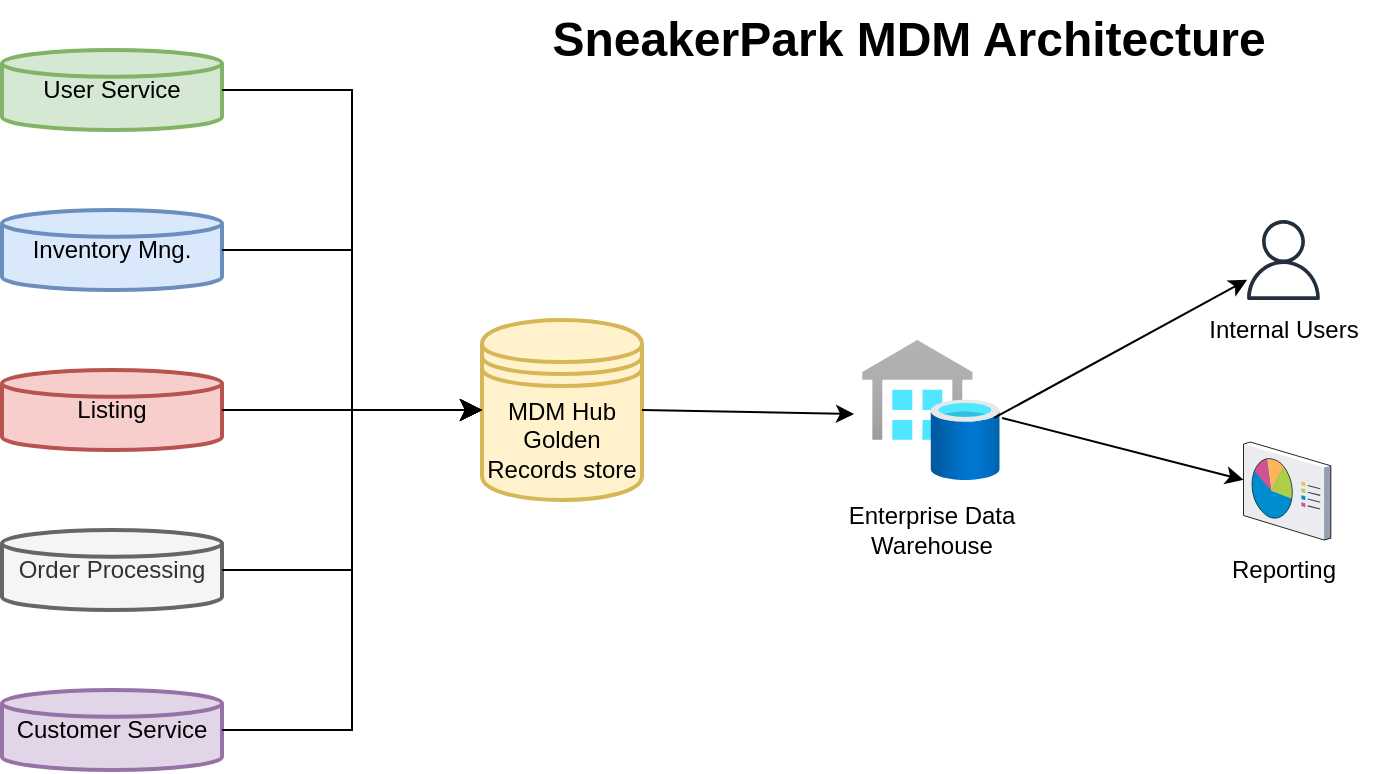 <mxfile version="26.2.14">
  <diagram name="Page-1" id="JdvfufJauCnh50oI_fW5">
    <mxGraphModel dx="1418" dy="752" grid="1" gridSize="10" guides="1" tooltips="1" connect="1" arrows="1" fold="1" page="1" pageScale="1" pageWidth="850" pageHeight="1100" math="0" shadow="0">
      <root>
        <mxCell id="0" />
        <mxCell id="1" parent="0" />
        <mxCell id="48KPZ2gcjMkBe6VK5TsO-8" value="MDM Hub&lt;div&gt;Golden Records store&lt;/div&gt;" style="shape=datastore;whiteSpace=wrap;html=1;strokeWidth=2;fillColor=#fff2cc;strokeColor=#d6b656;" parent="1" vertex="1">
          <mxGeometry x="340" y="200" width="80" height="90" as="geometry" />
        </mxCell>
        <mxCell id="48KPZ2gcjMkBe6VK5TsO-9" value="" style="image;aspect=fixed;html=1;points=[];align=center;fontSize=12;image=img/lib/azure2/databases/SQL_Data_Warehouses.svg;" parent="1" vertex="1">
          <mxGeometry x="530" y="210" width="68.92" height="70" as="geometry" />
        </mxCell>
        <mxCell id="48KPZ2gcjMkBe6VK5TsO-10" value="" style="verticalLabelPosition=bottom;sketch=0;aspect=fixed;html=1;verticalAlign=top;strokeColor=none;align=center;outlineConnect=0;shape=mxgraph.citrix.reporting;" parent="1" vertex="1">
          <mxGeometry x="720.75" y="261" width="43.67" height="49" as="geometry" />
        </mxCell>
        <mxCell id="48KPZ2gcjMkBe6VK5TsO-11" value="Inventory Mng." style="strokeWidth=2;html=1;shape=mxgraph.flowchart.database;whiteSpace=wrap;fillColor=#dae8fc;strokeColor=#6c8ebf;" parent="1" vertex="1">
          <mxGeometry x="100" y="145" width="110" height="40" as="geometry" />
        </mxCell>
        <mxCell id="48KPZ2gcjMkBe6VK5TsO-12" value="Reporting" style="text;html=1;align=center;verticalAlign=middle;whiteSpace=wrap;rounded=0;" parent="1" vertex="1">
          <mxGeometry x="692.98" y="310" width="95.54" height="30" as="geometry" />
        </mxCell>
        <mxCell id="48KPZ2gcjMkBe6VK5TsO-13" value="Enterprise Data Warehouse" style="text;html=1;align=center;verticalAlign=middle;whiteSpace=wrap;rounded=0;" parent="1" vertex="1">
          <mxGeometry x="516.69" y="290" width="95.54" height="30" as="geometry" />
        </mxCell>
        <mxCell id="48KPZ2gcjMkBe6VK5TsO-15" value="" style="sketch=0;outlineConnect=0;fontColor=#232F3E;gradientColor=none;fillColor=#232F3D;strokeColor=none;dashed=0;verticalLabelPosition=bottom;verticalAlign=top;align=center;html=1;fontSize=12;fontStyle=0;aspect=fixed;pointerEvents=1;shape=mxgraph.aws4.user;" parent="1" vertex="1">
          <mxGeometry x="720.75" y="150" width="40" height="40" as="geometry" />
        </mxCell>
        <mxCell id="48KPZ2gcjMkBe6VK5TsO-16" value="Internal Users" style="text;html=1;align=center;verticalAlign=middle;whiteSpace=wrap;rounded=0;" parent="1" vertex="1">
          <mxGeometry x="692.98" y="190" width="95.54" height="30" as="geometry" />
        </mxCell>
        <mxCell id="48KPZ2gcjMkBe6VK5TsO-17" value="User&amp;nbsp;&lt;span style=&quot;background-color: transparent; color: light-dark(rgb(0, 0, 0), rgb(255, 255, 255));&quot;&gt;Service&lt;/span&gt;" style="strokeWidth=2;html=1;shape=mxgraph.flowchart.database;whiteSpace=wrap;fillColor=#d5e8d4;strokeColor=#82b366;" parent="1" vertex="1">
          <mxGeometry x="100" y="65" width="110" height="40" as="geometry" />
        </mxCell>
        <mxCell id="48KPZ2gcjMkBe6VK5TsO-18" value="Listing" style="strokeWidth=2;html=1;shape=mxgraph.flowchart.database;whiteSpace=wrap;fillColor=#f8cecc;strokeColor=#b85450;" parent="1" vertex="1">
          <mxGeometry x="100" y="225" width="110" height="40" as="geometry" />
        </mxCell>
        <mxCell id="48KPZ2gcjMkBe6VK5TsO-19" value="Order Processing" style="strokeWidth=2;html=1;shape=mxgraph.flowchart.database;whiteSpace=wrap;fillColor=#f5f5f5;fontColor=#333333;strokeColor=#666666;" parent="1" vertex="1">
          <mxGeometry x="100" y="305" width="110" height="40" as="geometry" />
        </mxCell>
        <mxCell id="48KPZ2gcjMkBe6VK5TsO-20" value="Customer Service" style="strokeWidth=2;html=1;shape=mxgraph.flowchart.database;whiteSpace=wrap;fillColor=#e1d5e7;strokeColor=#9673a6;" parent="1" vertex="1">
          <mxGeometry x="100" y="385" width="110" height="40" as="geometry" />
        </mxCell>
        <mxCell id="48KPZ2gcjMkBe6VK5TsO-21" value="" style="edgeStyle=elbowEdgeStyle;elbow=horizontal;endArrow=classic;html=1;curved=0;rounded=0;endSize=8;startSize=8;exitX=1;exitY=0.5;exitDx=0;exitDy=0;exitPerimeter=0;entryX=0;entryY=0.5;entryDx=0;entryDy=0;" parent="1" source="48KPZ2gcjMkBe6VK5TsO-17" target="48KPZ2gcjMkBe6VK5TsO-8" edge="1">
          <mxGeometry width="50" height="50" relative="1" as="geometry">
            <mxPoint x="400" y="210" as="sourcePoint" />
            <mxPoint x="450" y="160" as="targetPoint" />
          </mxGeometry>
        </mxCell>
        <mxCell id="48KPZ2gcjMkBe6VK5TsO-22" value="" style="edgeStyle=elbowEdgeStyle;elbow=horizontal;endArrow=classic;html=1;curved=0;rounded=0;endSize=8;startSize=8;exitX=1;exitY=0.5;exitDx=0;exitDy=0;exitPerimeter=0;entryX=0;entryY=0.5;entryDx=0;entryDy=0;" parent="1" source="48KPZ2gcjMkBe6VK5TsO-11" target="48KPZ2gcjMkBe6VK5TsO-8" edge="1">
          <mxGeometry width="50" height="50" relative="1" as="geometry">
            <mxPoint x="400" y="210" as="sourcePoint" />
            <mxPoint x="450" y="160" as="targetPoint" />
          </mxGeometry>
        </mxCell>
        <mxCell id="48KPZ2gcjMkBe6VK5TsO-24" value="" style="edgeStyle=elbowEdgeStyle;elbow=horizontal;endArrow=classic;html=1;curved=0;rounded=0;endSize=8;startSize=8;exitX=1;exitY=0.5;exitDx=0;exitDy=0;exitPerimeter=0;entryX=0;entryY=0.5;entryDx=0;entryDy=0;" parent="1" source="48KPZ2gcjMkBe6VK5TsO-20" target="48KPZ2gcjMkBe6VK5TsO-8" edge="1">
          <mxGeometry width="50" height="50" relative="1" as="geometry">
            <mxPoint x="400" y="210" as="sourcePoint" />
            <mxPoint x="450" y="160" as="targetPoint" />
          </mxGeometry>
        </mxCell>
        <mxCell id="48KPZ2gcjMkBe6VK5TsO-25" value="" style="edgeStyle=elbowEdgeStyle;elbow=horizontal;endArrow=classic;html=1;curved=0;rounded=0;endSize=8;startSize=8;exitX=1;exitY=0.5;exitDx=0;exitDy=0;exitPerimeter=0;entryX=0;entryY=0.5;entryDx=0;entryDy=0;" parent="1" source="48KPZ2gcjMkBe6VK5TsO-19" target="48KPZ2gcjMkBe6VK5TsO-8" edge="1">
          <mxGeometry width="50" height="50" relative="1" as="geometry">
            <mxPoint x="400" y="210" as="sourcePoint" />
            <mxPoint x="450" y="160" as="targetPoint" />
          </mxGeometry>
        </mxCell>
        <mxCell id="48KPZ2gcjMkBe6VK5TsO-26" value="" style="edgeStyle=elbowEdgeStyle;elbow=horizontal;endArrow=classic;html=1;curved=0;rounded=0;endSize=8;startSize=8;exitX=1;exitY=0.5;exitDx=0;exitDy=0;exitPerimeter=0;entryX=0;entryY=0.5;entryDx=0;entryDy=0;" parent="1" source="48KPZ2gcjMkBe6VK5TsO-18" target="48KPZ2gcjMkBe6VK5TsO-8" edge="1">
          <mxGeometry width="50" height="50" relative="1" as="geometry">
            <mxPoint x="400" y="210" as="sourcePoint" />
            <mxPoint x="450" y="160" as="targetPoint" />
          </mxGeometry>
        </mxCell>
        <mxCell id="48KPZ2gcjMkBe6VK5TsO-28" value="" style="endArrow=classic;html=1;rounded=0;exitX=1;exitY=0.5;exitDx=0;exitDy=0;entryX=-0.058;entryY=0.529;entryDx=0;entryDy=0;entryPerimeter=0;" parent="1" source="48KPZ2gcjMkBe6VK5TsO-8" target="48KPZ2gcjMkBe6VK5TsO-9" edge="1">
          <mxGeometry width="50" height="50" relative="1" as="geometry">
            <mxPoint x="400" y="210" as="sourcePoint" />
            <mxPoint x="450" y="160" as="targetPoint" />
          </mxGeometry>
        </mxCell>
        <mxCell id="48KPZ2gcjMkBe6VK5TsO-29" value="" style="endArrow=classic;html=1;rounded=0;exitX=0.958;exitY=0.557;exitDx=0;exitDy=0;exitPerimeter=0;" parent="1" source="48KPZ2gcjMkBe6VK5TsO-9" target="48KPZ2gcjMkBe6VK5TsO-15" edge="1">
          <mxGeometry width="50" height="50" relative="1" as="geometry">
            <mxPoint x="400" y="210" as="sourcePoint" />
            <mxPoint x="450" y="160" as="targetPoint" />
          </mxGeometry>
        </mxCell>
        <mxCell id="48KPZ2gcjMkBe6VK5TsO-30" value="" style="endArrow=classic;html=1;rounded=0;exitX=1.016;exitY=0.557;exitDx=0;exitDy=0;exitPerimeter=0;" parent="1" source="48KPZ2gcjMkBe6VK5TsO-9" target="48KPZ2gcjMkBe6VK5TsO-10" edge="1">
          <mxGeometry width="50" height="50" relative="1" as="geometry">
            <mxPoint x="400" y="210" as="sourcePoint" />
            <mxPoint x="450" y="160" as="targetPoint" />
          </mxGeometry>
        </mxCell>
        <mxCell id="48KPZ2gcjMkBe6VK5TsO-31" value="SneakerPark MDM Architecture" style="text;strokeColor=none;fillColor=none;html=1;fontSize=24;fontStyle=1;verticalAlign=middle;align=center;" parent="1" vertex="1">
          <mxGeometry x="412.98" y="40" width="280" height="40" as="geometry" />
        </mxCell>
      </root>
    </mxGraphModel>
  </diagram>
</mxfile>

